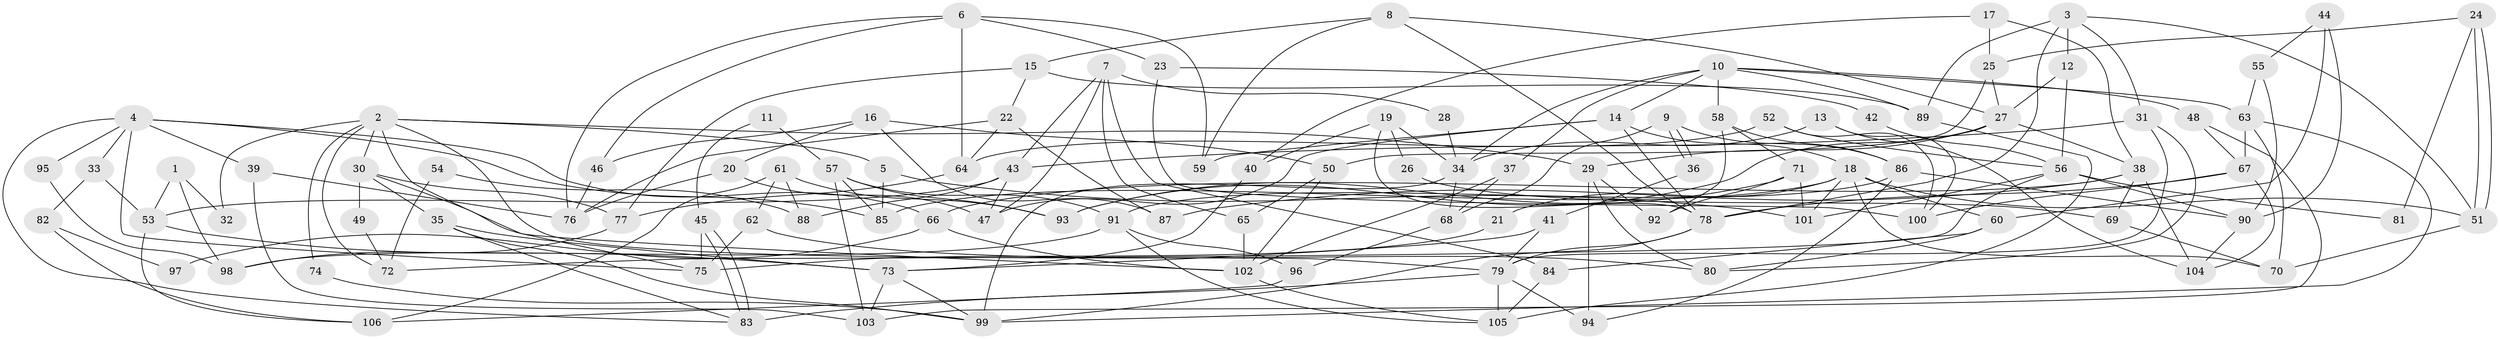 // coarse degree distribution, {6: 0.08823529411764706, 11: 0.014705882352941176, 8: 0.08823529411764706, 5: 0.22058823529411764, 4: 0.16176470588235295, 3: 0.23529411764705882, 9: 0.04411764705882353, 7: 0.07352941176470588, 2: 0.07352941176470588}
// Generated by graph-tools (version 1.1) at 2025/23/03/03/25 07:23:58]
// undirected, 106 vertices, 212 edges
graph export_dot {
graph [start="1"]
  node [color=gray90,style=filled];
  1;
  2;
  3;
  4;
  5;
  6;
  7;
  8;
  9;
  10;
  11;
  12;
  13;
  14;
  15;
  16;
  17;
  18;
  19;
  20;
  21;
  22;
  23;
  24;
  25;
  26;
  27;
  28;
  29;
  30;
  31;
  32;
  33;
  34;
  35;
  36;
  37;
  38;
  39;
  40;
  41;
  42;
  43;
  44;
  45;
  46;
  47;
  48;
  49;
  50;
  51;
  52;
  53;
  54;
  55;
  56;
  57;
  58;
  59;
  60;
  61;
  62;
  63;
  64;
  65;
  66;
  67;
  68;
  69;
  70;
  71;
  72;
  73;
  74;
  75;
  76;
  77;
  78;
  79;
  80;
  81;
  82;
  83;
  84;
  85;
  86;
  87;
  88;
  89;
  90;
  91;
  92;
  93;
  94;
  95;
  96;
  97;
  98;
  99;
  100;
  101;
  102;
  103;
  104;
  105;
  106;
  1 -- 53;
  1 -- 98;
  1 -- 32;
  2 -- 75;
  2 -- 30;
  2 -- 5;
  2 -- 29;
  2 -- 32;
  2 -- 72;
  2 -- 74;
  2 -- 79;
  3 -- 51;
  3 -- 78;
  3 -- 12;
  3 -- 31;
  3 -- 89;
  4 -- 83;
  4 -- 85;
  4 -- 33;
  4 -- 39;
  4 -- 66;
  4 -- 75;
  4 -- 95;
  5 -- 101;
  5 -- 85;
  6 -- 76;
  6 -- 59;
  6 -- 23;
  6 -- 46;
  6 -- 64;
  7 -- 84;
  7 -- 43;
  7 -- 28;
  7 -- 47;
  7 -- 65;
  8 -- 78;
  8 -- 15;
  8 -- 27;
  8 -- 59;
  9 -- 86;
  9 -- 36;
  9 -- 36;
  9 -- 68;
  10 -- 37;
  10 -- 89;
  10 -- 14;
  10 -- 34;
  10 -- 48;
  10 -- 58;
  10 -- 63;
  11 -- 45;
  11 -- 57;
  12 -- 27;
  12 -- 56;
  13 -- 34;
  13 -- 104;
  13 -- 100;
  14 -- 18;
  14 -- 47;
  14 -- 59;
  14 -- 78;
  15 -- 22;
  15 -- 89;
  15 -- 77;
  16 -- 20;
  16 -- 87;
  16 -- 46;
  16 -- 50;
  17 -- 25;
  17 -- 40;
  17 -- 38;
  18 -- 85;
  18 -- 70;
  18 -- 21;
  18 -- 51;
  18 -- 60;
  18 -- 101;
  19 -- 78;
  19 -- 34;
  19 -- 26;
  19 -- 40;
  20 -- 47;
  20 -- 76;
  21 -- 75;
  22 -- 64;
  22 -- 76;
  22 -- 87;
  23 -- 100;
  23 -- 42;
  24 -- 51;
  24 -- 51;
  24 -- 25;
  24 -- 81;
  25 -- 27;
  25 -- 50;
  26 -- 69;
  27 -- 38;
  27 -- 29;
  27 -- 93;
  28 -- 34;
  29 -- 80;
  29 -- 92;
  29 -- 94;
  30 -- 102;
  30 -- 35;
  30 -- 49;
  30 -- 77;
  31 -- 79;
  31 -- 43;
  31 -- 80;
  33 -- 53;
  33 -- 82;
  34 -- 99;
  34 -- 68;
  35 -- 99;
  35 -- 83;
  35 -- 73;
  36 -- 41;
  37 -- 102;
  37 -- 68;
  38 -- 104;
  38 -- 66;
  38 -- 69;
  38 -- 87;
  39 -- 103;
  39 -- 76;
  40 -- 73;
  41 -- 73;
  41 -- 79;
  42 -- 56;
  43 -- 47;
  43 -- 53;
  43 -- 88;
  44 -- 60;
  44 -- 55;
  44 -- 90;
  45 -- 83;
  45 -- 83;
  45 -- 75;
  46 -- 76;
  48 -- 67;
  48 -- 103;
  49 -- 72;
  50 -- 102;
  50 -- 65;
  51 -- 70;
  52 -- 56;
  52 -- 64;
  52 -- 100;
  53 -- 73;
  53 -- 106;
  54 -- 88;
  54 -- 72;
  55 -- 90;
  55 -- 63;
  56 -- 101;
  56 -- 72;
  56 -- 81;
  56 -- 90;
  57 -- 91;
  57 -- 93;
  57 -- 85;
  57 -- 103;
  58 -- 86;
  58 -- 71;
  58 -- 92;
  60 -- 80;
  60 -- 84;
  61 -- 93;
  61 -- 106;
  61 -- 62;
  61 -- 88;
  62 -- 80;
  62 -- 75;
  63 -- 99;
  63 -- 67;
  63 -- 70;
  64 -- 77;
  65 -- 102;
  66 -- 97;
  66 -- 102;
  67 -- 100;
  67 -- 78;
  67 -- 104;
  68 -- 96;
  69 -- 70;
  71 -- 92;
  71 -- 93;
  71 -- 101;
  73 -- 103;
  73 -- 99;
  74 -- 99;
  77 -- 98;
  78 -- 79;
  78 -- 99;
  79 -- 83;
  79 -- 94;
  79 -- 105;
  82 -- 106;
  82 -- 97;
  84 -- 105;
  86 -- 90;
  86 -- 94;
  86 -- 91;
  89 -- 105;
  90 -- 104;
  91 -- 105;
  91 -- 96;
  91 -- 98;
  95 -- 98;
  96 -- 106;
  102 -- 105;
}

